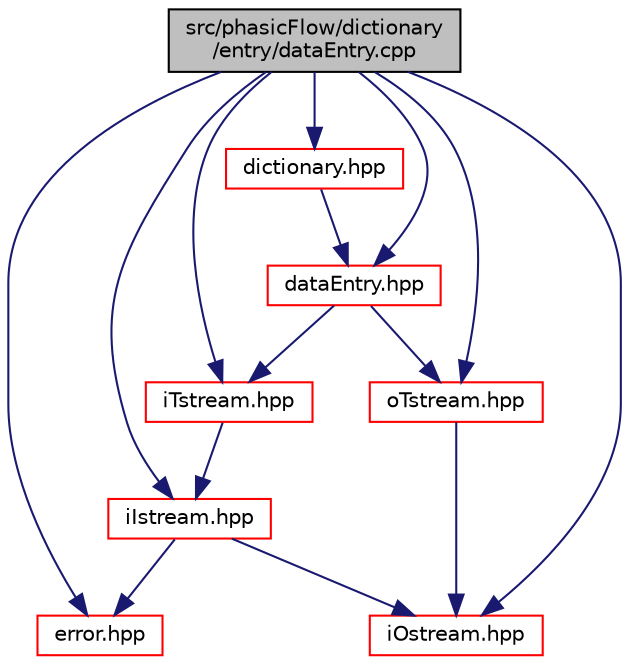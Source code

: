 digraph "src/phasicFlow/dictionary/entry/dataEntry.cpp"
{
 // LATEX_PDF_SIZE
  edge [fontname="Helvetica",fontsize="10",labelfontname="Helvetica",labelfontsize="10"];
  node [fontname="Helvetica",fontsize="10",shape=record];
  Node1 [label="src/phasicFlow/dictionary\l/entry/dataEntry.cpp",height=0.2,width=0.4,color="black", fillcolor="grey75", style="filled", fontcolor="black",tooltip=" "];
  Node1 -> Node2 [color="midnightblue",fontsize="10",style="solid",fontname="Helvetica"];
  Node2 [label="dataEntry.hpp",height=0.2,width=0.4,color="red", fillcolor="white", style="filled",URL="$dataEntry_8hpp.html",tooltip=" "];
  Node2 -> Node37 [color="midnightblue",fontsize="10",style="solid",fontname="Helvetica"];
  Node37 [label="iTstream.hpp",height=0.2,width=0.4,color="red", fillcolor="white", style="filled",URL="$iTstream_8hpp.html",tooltip=" "];
  Node37 -> Node26 [color="midnightblue",fontsize="10",style="solid",fontname="Helvetica"];
  Node26 [label="iIstream.hpp",height=0.2,width=0.4,color="red", fillcolor="white", style="filled",URL="$iIstream_8hpp.html",tooltip=" "];
  Node26 -> Node22 [color="midnightblue",fontsize="10",style="solid",fontname="Helvetica"];
  Node22 [label="error.hpp",height=0.2,width=0.4,color="red", fillcolor="white", style="filled",URL="$error_8hpp.html",tooltip=" "];
  Node26 -> Node23 [color="midnightblue",fontsize="10",style="solid",fontname="Helvetica"];
  Node23 [label="iOstream.hpp",height=0.2,width=0.4,color="red", fillcolor="white", style="filled",URL="$iOstream_8hpp.html",tooltip=" "];
  Node2 -> Node43 [color="midnightblue",fontsize="10",style="solid",fontname="Helvetica"];
  Node43 [label="oTstream.hpp",height=0.2,width=0.4,color="red", fillcolor="white", style="filled",URL="$oTstream_8hpp.html",tooltip=" "];
  Node43 -> Node23 [color="midnightblue",fontsize="10",style="solid",fontname="Helvetica"];
  Node1 -> Node44 [color="midnightblue",fontsize="10",style="solid",fontname="Helvetica"];
  Node44 [label="dictionary.hpp",height=0.2,width=0.4,color="red", fillcolor="white", style="filled",URL="$dictionary_8hpp.html",tooltip=" "];
  Node44 -> Node2 [color="midnightblue",fontsize="10",style="solid",fontname="Helvetica"];
  Node1 -> Node22 [color="midnightblue",fontsize="10",style="solid",fontname="Helvetica"];
  Node1 -> Node26 [color="midnightblue",fontsize="10",style="solid",fontname="Helvetica"];
  Node1 -> Node23 [color="midnightblue",fontsize="10",style="solid",fontname="Helvetica"];
  Node1 -> Node37 [color="midnightblue",fontsize="10",style="solid",fontname="Helvetica"];
  Node1 -> Node43 [color="midnightblue",fontsize="10",style="solid",fontname="Helvetica"];
}

